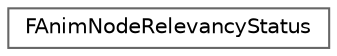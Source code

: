 digraph "Graphical Class Hierarchy"
{
 // INTERACTIVE_SVG=YES
 // LATEX_PDF_SIZE
  bgcolor="transparent";
  edge [fontname=Helvetica,fontsize=10,labelfontname=Helvetica,labelfontsize=10];
  node [fontname=Helvetica,fontsize=10,shape=box,height=0.2,width=0.4];
  rankdir="LR";
  Node0 [id="Node000000",label="FAnimNodeRelevancyStatus",height=0.2,width=0.4,color="grey40", fillcolor="white", style="filled",URL="$da/d50/structFAnimNodeRelevancyStatus.html",tooltip=" "];
}
